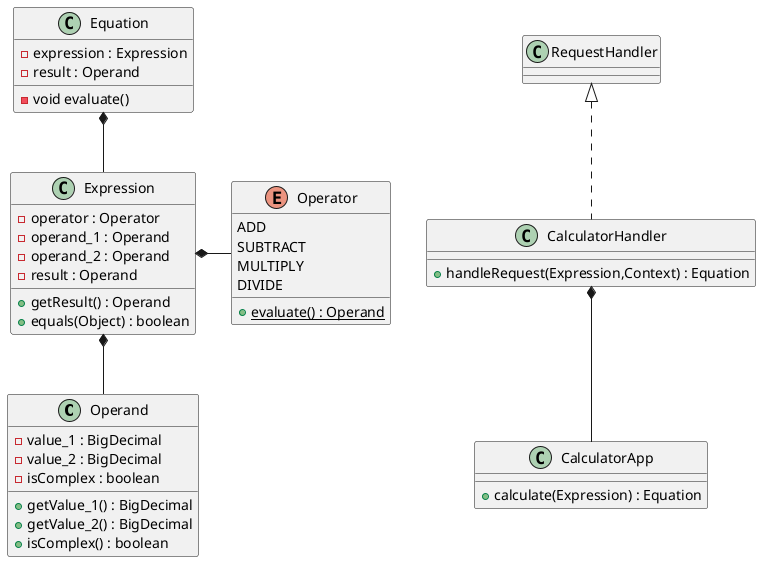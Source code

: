 @startuml
class Operand {
- value_1 : BigDecimal
- value_2 : BigDecimal
- isComplex : boolean
+ getValue_1() : BigDecimal
+ getValue_2() : BigDecimal
+ isComplex() : boolean
}
class Equation {
- expression : Expression
- result : Operand
- void evaluate()
}
class CalculatorApp {
+ calculate(Expression) : Equation
}
class Expression {
- operator : Operator
- operand_1 : Operand
- operand_2 : Operand
- result : Operand
+ getResult() : Operand
+ equals(Object) : boolean
}
class CalculatorHandler {
+ handleRequest(Expression,Context) : Equation
}
enum Operator {
ADD
SUBTRACT
MULTIPLY
DIVIDE

+ {static} evaluate() : Operand
}

RequestHandler <|.. CalculatorHandler
CalculatorHandler *-- CalculatorApp

Expression *-- Operand
Expression *- Operator

Equation *-- Expression
@enduml